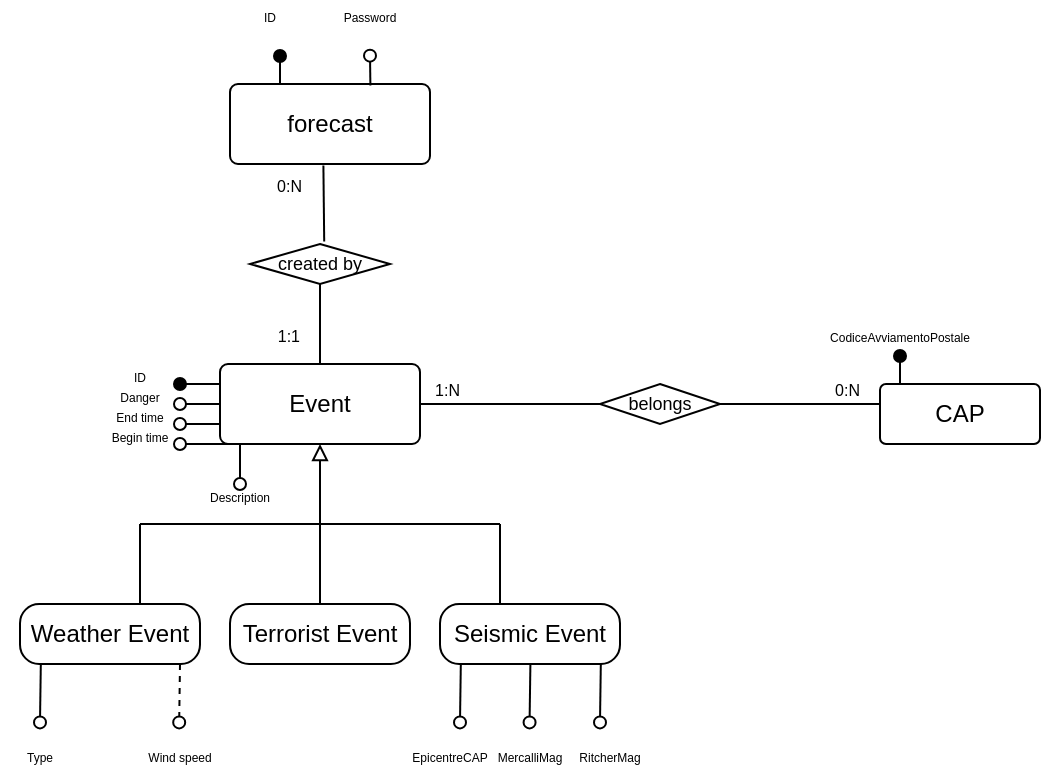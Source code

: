 <mxfile type="device" version="12.9.12"><diagram id="e56a1550-8fbb-45ad-956c-1786394a9013" name="Page-1"><mxGraphModel grid="1" shadow="0" math="0" background="#ffffff" pageHeight="850" pageWidth="1100" pageScale="1" page="1" fold="1" arrows="0" connect="1" tooltips="1" guides="1" gridSize="10" dy="1403" dx="2082"><root><mxCell id="0"/><mxCell id="1" parent="0"/><mxCell id="gjQG-H2_OeiZoN8o4qKo-1" value="Event" parent="1" vertex="1" style="rounded=1;arcSize=10;whiteSpace=wrap;html=1;align=center;"><mxGeometry width="100" height="40" as="geometry" y="-550" x="-950"/></mxCell><mxCell id="gjQG-H2_OeiZoN8o4qKo-2" value="" parent="1" style="edgeStyle=segmentEdgeStyle;endArrow=block;html=1;entryX=0.5;entryY=1;entryDx=0;entryDy=0;endFill=0;" edge="1" target="gjQG-H2_OeiZoN8o4qKo-1"><mxGeometry width="50" height="50" as="geometry" relative="1"><mxPoint as="sourcePoint" y="-470" x="-900"/><mxPoint as="targetPoint" y="-380" x="-570"/><Array as="points"><mxPoint y="-500" x="-900"/><mxPoint y="-500" x="-900"/></Array></mxGeometry></mxCell><mxCell id="gjQG-H2_OeiZoN8o4qKo-3" value="" parent="1" style="endArrow=none;html=1;" edge="1"><mxGeometry width="50" height="50" as="geometry" relative="1"><mxPoint as="sourcePoint" y="-470" x="-990"/><mxPoint as="targetPoint" y="-470" x="-900"/><Array as="points"><mxPoint y="-470" x="-930"/></Array></mxGeometry></mxCell><mxCell id="gjQG-H2_OeiZoN8o4qKo-4" value="" parent="1" style="endArrow=none;html=1;" edge="1"><mxGeometry width="50" height="50" as="geometry" relative="1"><mxPoint as="sourcePoint" y="-470" x="-810"/><mxPoint as="targetPoint" y="-470" x="-900"/><Array as="points"><mxPoint y="-470" x="-860"/></Array></mxGeometry></mxCell><mxCell id="gjQG-H2_OeiZoN8o4qKo-5" value="" parent="1" style="endArrow=none;html=1;" edge="1"><mxGeometry width="50" height="50" as="geometry" relative="1"><mxPoint as="sourcePoint" y="-430" x="-990"/><mxPoint as="targetPoint" y="-470" x="-990"/></mxGeometry></mxCell><mxCell id="gjQG-H2_OeiZoN8o4qKo-7" value="Weather Event" parent="1" vertex="1" style="rounded=1;arcSize=32;whiteSpace=wrap;html=1;align=center;"><mxGeometry width="90" height="30" as="geometry" y="-430" x="-1050"/></mxCell><mxCell id="gjQG-H2_OeiZoN8o4qKo-9" value="" parent="1" style="endArrow=none;html=1;" edge="1" source="gjQG-H2_OeiZoN8o4qKo-12"><mxGeometry width="50" height="50" as="geometry" relative="1"><mxPoint as="sourcePoint" y="-440" x="-900"/><mxPoint as="targetPoint" y="-470" x="-900"/><Array as="points"><mxPoint y="-430" x="-900"/></Array></mxGeometry></mxCell><mxCell id="gjQG-H2_OeiZoN8o4qKo-12" value="Terrorist Event" parent="1" vertex="1" style="rounded=1;arcSize=32;whiteSpace=wrap;html=1;align=center;"><mxGeometry width="90" height="30" as="geometry" y="-430" x="-945"/></mxCell><mxCell id="gjQG-H2_OeiZoN8o4qKo-14" value="" parent="1" style="endArrow=none;html=1;" edge="1"><mxGeometry width="50" height="50" as="geometry" relative="1"><mxPoint as="sourcePoint" y="-430" x="-810"/><mxPoint as="targetPoint" y="-470" x="-810"/></mxGeometry></mxCell><mxCell id="gjQG-H2_OeiZoN8o4qKo-15" value="Seismic&amp;nbsp;Event" parent="1" vertex="1" style="rounded=1;arcSize=32;whiteSpace=wrap;html=1;align=center;"><mxGeometry width="90" height="30" as="geometry" y="-430" x="-840"/></mxCell><mxCell id="gjQG-H2_OeiZoN8o4qKo-16" value="" parent="1" style="endArrow=oval;html=1;endFill=1;exitX=0;exitY=0.25;exitDx=0;exitDy=0;" edge="1" source="gjQG-H2_OeiZoN8o4qKo-1"><mxGeometry width="50" height="50" as="geometry" relative="1"><mxPoint as="sourcePoint" y="-540" x="-970"/><mxPoint as="targetPoint" y="-540" x="-970"/><Array as="points"><mxPoint y="-540" x="-960"/></Array></mxGeometry></mxCell><mxCell id="gjQG-H2_OeiZoN8o4qKo-18" value="&lt;font style=&quot;font-size: 6px&quot;&gt;ID&lt;/font&gt;" parent="1" vertex="1" style="text;html=1;strokeColor=none;fillColor=none;align=center;verticalAlign=middle;whiteSpace=wrap;rounded=0;"><mxGeometry width="40" height="10" as="geometry" y="-550" x="-1010"/></mxCell><mxCell id="gjQG-H2_OeiZoN8o4qKo-24" value="" parent="1" style="endArrow=oval;html=1;endFill=0;" edge="1"><mxGeometry width="50" height="50" as="geometry" relative="1"><mxPoint as="sourcePoint" y="-530" x="-950"/><mxPoint as="targetPoint" y="-530" x="-970"/><Array as="points"><mxPoint y="-530" x="-950"/></Array></mxGeometry></mxCell><mxCell id="gjQG-H2_OeiZoN8o4qKo-25" value="&lt;span style=&quot;font-size: 6px&quot;&gt;Danger&lt;br&gt;&lt;/span&gt;" parent="1" vertex="1" style="text;html=1;strokeColor=none;fillColor=none;align=center;verticalAlign=middle;whiteSpace=wrap;rounded=0;"><mxGeometry width="40" height="10" as="geometry" y="-540" x="-1010"/></mxCell><mxCell id="gjQG-H2_OeiZoN8o4qKo-26" value="&lt;font style=&quot;font-size: 6px&quot;&gt;End time&lt;br&gt;&lt;/font&gt;" parent="1" vertex="1" style="text;html=1;strokeColor=none;fillColor=none;align=center;verticalAlign=middle;whiteSpace=wrap;rounded=0;"><mxGeometry width="40" height="10" as="geometry" y="-530" x="-1010"/></mxCell><mxCell id="gjQG-H2_OeiZoN8o4qKo-27" value="" parent="1" style="endArrow=oval;html=1;endFill=0;entryX=1;entryY=1;entryDx=0;entryDy=0;exitX=0;exitY=0.75;exitDx=0;exitDy=0;" edge="1" target="gjQG-H2_OeiZoN8o4qKo-26" source="gjQG-H2_OeiZoN8o4qKo-1"><mxGeometry width="50" height="50" as="geometry" relative="1"><mxPoint as="sourcePoint" y="-520" x="-940"/><mxPoint as="targetPoint" y="-520" x="-960"/><Array as="points"/></mxGeometry></mxCell><mxCell id="gjQG-H2_OeiZoN8o4qKo-28" value="" parent="1" style="endArrow=oval;html=1;endFill=0;" edge="1"><mxGeometry width="50" height="50" as="geometry" relative="1"><mxPoint as="sourcePoint" y="-510" x="-930"/><mxPoint as="targetPoint" y="-510" x="-970"/><Array as="points"><mxPoint y="-510" x="-950"/><mxPoint y="-510" x="-930"/></Array></mxGeometry></mxCell><mxCell id="gjQG-H2_OeiZoN8o4qKo-29" value="&lt;font style=&quot;font-size: 6px&quot;&gt;Begin time&lt;br&gt;&lt;/font&gt;" parent="1" vertex="1" style="text;html=1;strokeColor=none;fillColor=none;align=center;verticalAlign=middle;whiteSpace=wrap;rounded=0;"><mxGeometry width="40" height="10" as="geometry" y="-520" x="-1010"/></mxCell><mxCell id="gjQG-H2_OeiZoN8o4qKo-36" value="forecast" parent="1" vertex="1" style="rounded=1;arcSize=10;whiteSpace=wrap;html=1;align=center;"><mxGeometry width="100" height="40" as="geometry" y="-690" x="-945"/></mxCell><mxCell id="gjQG-H2_OeiZoN8o4qKo-39" value="CAP" parent="1" vertex="1" style="rounded=1;arcSize=10;whiteSpace=wrap;html=1;align=center;"><mxGeometry width="80" height="30" as="geometry" y="-540" x="-620"/></mxCell><mxCell id="gjQG-H2_OeiZoN8o4qKo-41" value="" parent="1" style="endArrow=none;html=1;rounded=0;exitX=0;exitY=0.5;exitDx=0;exitDy=0;entryX=1;entryY=0.5;entryDx=0;entryDy=0;" edge="1" target="gjQG-H2_OeiZoN8o4qKo-43" source="gjQG-H2_OeiZoN8o4qKo-39"><mxGeometry as="geometry" relative="1"><mxPoint as="sourcePoint" y="-520" x="-730"/><mxPoint as="targetPoint" y="-520.48" x="-620"/><Array as="points"><mxPoint y="-530" x="-620"/></Array></mxGeometry></mxCell><mxCell id="gjQG-H2_OeiZoN8o4qKo-42" value="0:N" parent="gjQG-H2_OeiZoN8o4qKo-41" vertex="1" style="resizable=0;html=1;align=right;verticalAlign=bottom;fontSize=8;" connectable="0"><mxGeometry as="geometry" x="1" relative="1"><mxPoint as="offset" x="70.24"/></mxGeometry></mxCell><mxCell id="gjQG-H2_OeiZoN8o4qKo-43" value="belongs" parent="1" vertex="1" style="shape=rhombus;perimeter=rhombusPerimeter;whiteSpace=wrap;html=1;align=center;fontSize=9;"><mxGeometry width="60" height="20" as="geometry" y="-540" x="-760"/></mxCell><mxCell id="gjQG-H2_OeiZoN8o4qKo-44" value="" parent="1" style="endArrow=none;html=1;rounded=0;fontSize=9;" edge="1"><mxGeometry as="geometry" relative="1"><mxPoint as="sourcePoint" y="-530" x="-850"/><mxPoint as="targetPoint" y="-530" x="-760"/></mxGeometry></mxCell><mxCell id="gjQG-H2_OeiZoN8o4qKo-45" value="1:N" parent="gjQG-H2_OeiZoN8o4qKo-44" vertex="1" style="resizable=0;html=1;align=right;verticalAlign=bottom;fontSize=8;" connectable="0"><mxGeometry as="geometry" x="1" relative="1"><mxPoint as="offset" x="-70"/></mxGeometry></mxCell><mxCell id="gjQG-H2_OeiZoN8o4qKo-52" value="" parent="1" style="endArrow=none;html=1;rounded=0;entryX=0.467;entryY=1.02;entryDx=0;entryDy=0;exitX=0.53;exitY=-0.062;exitDx=0;exitDy=0;entryPerimeter=0;exitPerimeter=0;" edge="1" target="gjQG-H2_OeiZoN8o4qKo-36" source="gjQG-H2_OeiZoN8o4qKo-54"><mxGeometry as="geometry" relative="1"><mxPoint as="sourcePoint" y="-600" x="-720.24"/><mxPoint as="targetPoint" y="-630" x="-720.24"/><Array as="points"/></mxGeometry></mxCell><mxCell id="gjQG-H2_OeiZoN8o4qKo-53" value="0:N" parent="gjQG-H2_OeiZoN8o4qKo-52" vertex="1" style="resizable=0;html=1;align=right;verticalAlign=bottom;fontSize=8;" connectable="0"><mxGeometry as="geometry" x="1" relative="1"><mxPoint as="offset" y="17.29" x="-9.76"/></mxGeometry></mxCell><mxCell id="o9fBriBMDIy7OIYKFWZj-31" parent="1" style="edgeStyle=orthogonalEdgeStyle;shape=link;rounded=0;orthogonalLoop=1;jettySize=auto;html=1;exitX=0.5;exitY=1;exitDx=0;exitDy=0;strokeColor=#000000;" edge="1" source="gjQG-H2_OeiZoN8o4qKo-54"><mxGeometry as="geometry" relative="1"><mxPoint as="targetPoint" y="-589.944" x="-899.944"/></mxGeometry></mxCell><mxCell id="gjQG-H2_OeiZoN8o4qKo-54" value="created by" parent="1" vertex="1" style="shape=rhombus;perimeter=rhombusPerimeter;whiteSpace=wrap;html=1;align=center;fontSize=9;"><mxGeometry width="70" height="20" as="geometry" y="-610" x="-935"/></mxCell><mxCell id="gjQG-H2_OeiZoN8o4qKo-55" value="" parent="1" style="endArrow=none;html=1;rounded=0;fontSize=9;entryX=0.5;entryY=1;entryDx=0;entryDy=0;exitX=0.5;exitY=0;exitDx=0;exitDy=0;" edge="1" target="gjQG-H2_OeiZoN8o4qKo-54" source="gjQG-H2_OeiZoN8o4qKo-1"><mxGeometry as="geometry" relative="1"><mxPoint as="sourcePoint" y="-550" x="-860"/><mxPoint as="targetPoint" y="-575" x="-669"/><Array as="points"/></mxGeometry></mxCell><mxCell id="gjQG-H2_OeiZoN8o4qKo-56" value="1:1" parent="gjQG-H2_OeiZoN8o4qKo-55" vertex="1" style="resizable=0;html=1;align=right;verticalAlign=bottom;fontSize=8;" connectable="0"><mxGeometry as="geometry" x="1" relative="1"><mxPoint as="offset" y="33" x="-10"/></mxGeometry></mxCell><mxCell id="BIofsdIEJIS70dnZg_2Z-2" value="" parent="1" style="endArrow=oval;html=1;endFill=1;" edge="1"><mxGeometry width="50" height="50" as="geometry" relative="1"><mxPoint as="sourcePoint" y="-540" x="-610"/><mxPoint as="targetPoint" y="-554" x="-610"/><Array as="points"><mxPoint y="-549" x="-610"/></Array></mxGeometry></mxCell><mxCell id="BIofsdIEJIS70dnZg_2Z-3" value="&lt;font style=&quot;font-size: 6px&quot;&gt;CodiceAvviamentoPostale&lt;br&gt;&lt;/font&gt;" parent="1" vertex="1" style="text;html=1;strokeColor=none;fillColor=none;align=center;verticalAlign=middle;whiteSpace=wrap;rounded=0;"><mxGeometry width="40" height="10" as="geometry" y="-570" x="-630"/></mxCell><mxCell id="o9fBriBMDIy7OIYKFWZj-17" value="" parent="1" style="endArrow=oval;html=1;endFill=0;exitX=0.449;exitY=1.027;exitDx=0;exitDy=0;exitPerimeter=0;" edge="1"><mxGeometry width="50" height="50" as="geometry" relative="1"><mxPoint as="sourcePoint" y="-400.0" x="-759.59"/><mxPoint as="targetPoint" y="-370.81" x="-760"/><Array as="points"/></mxGeometry></mxCell><mxCell id="o9fBriBMDIy7OIYKFWZj-18" value="" parent="1" style="endArrow=oval;html=1;endFill=0;exitX=0.449;exitY=1.027;exitDx=0;exitDy=0;exitPerimeter=0;" edge="1"><mxGeometry width="50" height="50" as="geometry" relative="1"><mxPoint as="sourcePoint" y="-400.0" x="-794.8"/><mxPoint as="targetPoint" y="-370.81" x="-795.21"/><Array as="points"/></mxGeometry></mxCell><mxCell id="o9fBriBMDIy7OIYKFWZj-21" value="" parent="1" style="endArrow=oval;html=1;endFill=0;exitX=0.449;exitY=1.027;exitDx=0;exitDy=0;exitPerimeter=0;" edge="1"><mxGeometry width="50" height="50" as="geometry" relative="1"><mxPoint as="sourcePoint" y="-400" x="-829.59"/><mxPoint as="targetPoint" y="-370.81" x="-830"/><Array as="points"/></mxGeometry></mxCell><mxCell id="o9fBriBMDIy7OIYKFWZj-25" value="" parent="1" style="endArrow=oval;html=1;endFill=0;exitX=0.449;exitY=1.027;exitDx=0;exitDy=0;exitPerimeter=0;dashed=1;" edge="1"><mxGeometry width="50" height="50" as="geometry" relative="1"><mxPoint as="sourcePoint" y="-400" x="-970.0"/><mxPoint as="targetPoint" y="-370.81" x="-970.41"/><Array as="points"/></mxGeometry></mxCell><mxCell id="o9fBriBMDIy7OIYKFWZj-26" value="" parent="1" style="endArrow=oval;html=1;endFill=0;exitX=0.449;exitY=1.027;exitDx=0;exitDy=0;exitPerimeter=0;" edge="1"><mxGeometry width="50" height="50" as="geometry" relative="1"><mxPoint as="sourcePoint" y="-400" x="-1039.59"/><mxPoint as="targetPoint" y="-370.81" x="-1040"/><Array as="points"/></mxGeometry></mxCell><mxCell id="o9fBriBMDIy7OIYKFWZj-32" value="&lt;font style=&quot;font-size: 6px&quot;&gt;EpicentreCAP&lt;br&gt;&lt;/font&gt;" parent="1" vertex="1" style="text;html=1;strokeColor=none;fillColor=none;align=center;verticalAlign=middle;whiteSpace=wrap;rounded=0;"><mxGeometry width="40" height="10" as="geometry" y="-360" x="-855"/></mxCell><mxCell id="o9fBriBMDIy7OIYKFWZj-34" value="&lt;font style=&quot;font-size: 6px&quot;&gt;MercalliMag&lt;br&gt;&lt;/font&gt;" parent="1" vertex="1" style="text;html=1;strokeColor=none;fillColor=none;align=center;verticalAlign=middle;whiteSpace=wrap;rounded=0;"><mxGeometry width="40" height="10" as="geometry" y="-360" x="-815"/></mxCell><mxCell id="o9fBriBMDIy7OIYKFWZj-35" value="&lt;font style=&quot;font-size: 6px&quot;&gt;RitcherMag&lt;br&gt;&lt;/font&gt;" parent="1" vertex="1" style="text;html=1;strokeColor=none;fillColor=none;align=center;verticalAlign=middle;whiteSpace=wrap;rounded=0;"><mxGeometry width="40" height="10" as="geometry" y="-360" x="-775"/></mxCell><mxCell id="o9fBriBMDIy7OIYKFWZj-36" value="&lt;font style=&quot;font-size: 6px&quot;&gt;Type&lt;br&gt;&lt;/font&gt;" parent="1" vertex="1" style="text;html=1;strokeColor=none;fillColor=none;align=center;verticalAlign=middle;whiteSpace=wrap;rounded=0;"><mxGeometry width="40" height="10" as="geometry" y="-360" x="-1060"/></mxCell><mxCell id="o9fBriBMDIy7OIYKFWZj-37" value="&lt;font style=&quot;font-size: 6px&quot;&gt;Wind speed&lt;br&gt;&lt;/font&gt;" parent="1" vertex="1" style="text;html=1;strokeColor=none;fillColor=none;align=center;verticalAlign=middle;whiteSpace=wrap;rounded=0;"><mxGeometry width="40" height="10" as="geometry" y="-360" x="-990"/></mxCell><mxCell id="o9fBriBMDIy7OIYKFWZj-38" value="" parent="1" style="endArrow=oval;html=1;endFill=1;" edge="1"><mxGeometry width="50" height="50" as="geometry" relative="1"><mxPoint as="sourcePoint" y="-690" x="-920"/><mxPoint as="targetPoint" y="-704" x="-920"/><Array as="points"><mxPoint y="-699" x="-920"/></Array></mxGeometry></mxCell><mxCell id="o9fBriBMDIy7OIYKFWZj-39" value="" parent="1" style="endArrow=oval;html=1;endFill=0;exitX=0.702;exitY=0.019;exitDx=0;exitDy=0;exitPerimeter=0;" edge="1" source="gjQG-H2_OeiZoN8o4qKo-36"><mxGeometry width="50" height="50" as="geometry" relative="1"><mxPoint as="sourcePoint" y="-704.17" x="-855"/><mxPoint as="targetPoint" y="-704.17" x="-875"/><Array as="points"><mxPoint y="-690" x="-875"/></Array></mxGeometry></mxCell><mxCell id="o9fBriBMDIy7OIYKFWZj-40" value="&lt;font style=&quot;font-size: 6px&quot;&gt;Password&lt;/font&gt;" parent="1" vertex="1" style="text;html=1;strokeColor=none;fillColor=none;align=center;verticalAlign=middle;whiteSpace=wrap;rounded=0;"><mxGeometry width="40" height="10" as="geometry" y="-730" x="-895"/></mxCell><mxCell id="o9fBriBMDIy7OIYKFWZj-41" value="&lt;font style=&quot;font-size: 6px&quot;&gt;ID&lt;/font&gt;" parent="1" vertex="1" style="text;html=1;strokeColor=none;fillColor=none;align=center;verticalAlign=middle;whiteSpace=wrap;rounded=0;"><mxGeometry width="40" height="10" as="geometry" y="-730" x="-945"/></mxCell><mxCell id="MD8GVQ8KIWc_NWiogp5L-3" value="" parent="1" style="endArrow=oval;html=1;endFill=0;entryX=1;entryY=1;entryDx=0;entryDy=0;" edge="1"><mxGeometry width="50" height="50" as="geometry" relative="1"><mxPoint as="sourcePoint" y="-510" x="-940"/><mxPoint as="targetPoint" y="-490" x="-940"/><Array as="points"/></mxGeometry></mxCell><mxCell id="MD8GVQ8KIWc_NWiogp5L-4" value="&lt;font style=&quot;font-size: 6px&quot;&gt;Description&lt;br&gt;&lt;/font&gt;" parent="1" vertex="1" style="text;html=1;strokeColor=none;fillColor=none;align=center;verticalAlign=middle;whiteSpace=wrap;rounded=0;"><mxGeometry width="40" height="10" as="geometry" y="-490" x="-960"/></mxCell></root></mxGraphModel></diagram></mxfile>